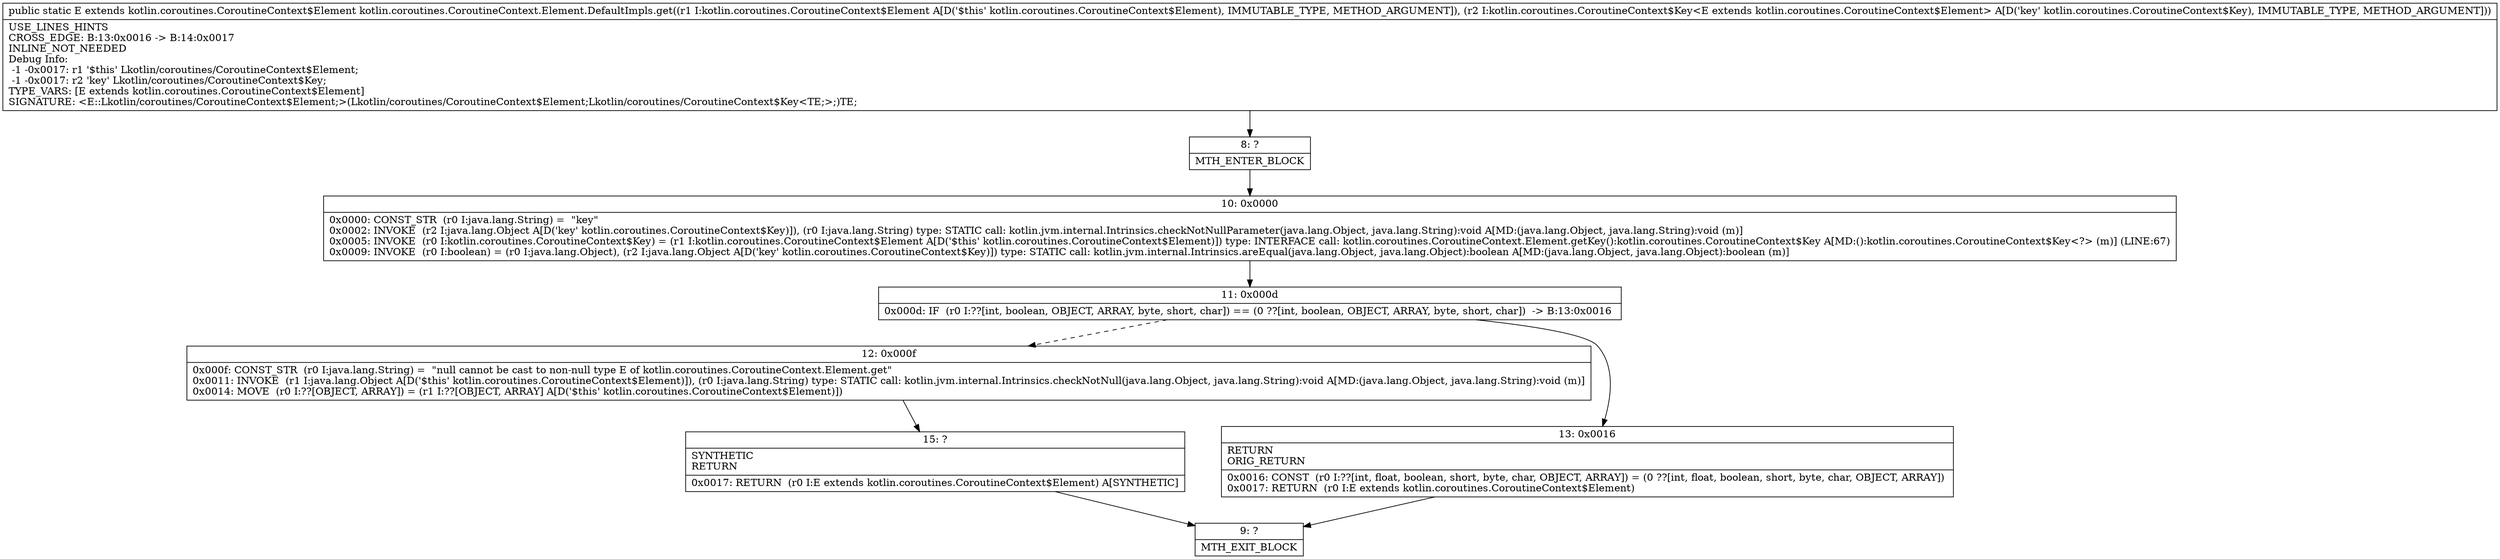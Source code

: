 digraph "CFG forkotlin.coroutines.CoroutineContext.Element.DefaultImpls.get(Lkotlin\/coroutines\/CoroutineContext$Element;Lkotlin\/coroutines\/CoroutineContext$Key;)Lkotlin\/coroutines\/CoroutineContext$Element;" {
Node_8 [shape=record,label="{8\:\ ?|MTH_ENTER_BLOCK\l}"];
Node_10 [shape=record,label="{10\:\ 0x0000|0x0000: CONST_STR  (r0 I:java.lang.String) =  \"key\" \l0x0002: INVOKE  (r2 I:java.lang.Object A[D('key' kotlin.coroutines.CoroutineContext$Key)]), (r0 I:java.lang.String) type: STATIC call: kotlin.jvm.internal.Intrinsics.checkNotNullParameter(java.lang.Object, java.lang.String):void A[MD:(java.lang.Object, java.lang.String):void (m)]\l0x0005: INVOKE  (r0 I:kotlin.coroutines.CoroutineContext$Key) = (r1 I:kotlin.coroutines.CoroutineContext$Element A[D('$this' kotlin.coroutines.CoroutineContext$Element)]) type: INTERFACE call: kotlin.coroutines.CoroutineContext.Element.getKey():kotlin.coroutines.CoroutineContext$Key A[MD:():kotlin.coroutines.CoroutineContext$Key\<?\> (m)] (LINE:67)\l0x0009: INVOKE  (r0 I:boolean) = (r0 I:java.lang.Object), (r2 I:java.lang.Object A[D('key' kotlin.coroutines.CoroutineContext$Key)]) type: STATIC call: kotlin.jvm.internal.Intrinsics.areEqual(java.lang.Object, java.lang.Object):boolean A[MD:(java.lang.Object, java.lang.Object):boolean (m)]\l}"];
Node_11 [shape=record,label="{11\:\ 0x000d|0x000d: IF  (r0 I:??[int, boolean, OBJECT, ARRAY, byte, short, char]) == (0 ??[int, boolean, OBJECT, ARRAY, byte, short, char])  \-\> B:13:0x0016 \l}"];
Node_12 [shape=record,label="{12\:\ 0x000f|0x000f: CONST_STR  (r0 I:java.lang.String) =  \"null cannot be cast to non\-null type E of kotlin.coroutines.CoroutineContext.Element.get\" \l0x0011: INVOKE  (r1 I:java.lang.Object A[D('$this' kotlin.coroutines.CoroutineContext$Element)]), (r0 I:java.lang.String) type: STATIC call: kotlin.jvm.internal.Intrinsics.checkNotNull(java.lang.Object, java.lang.String):void A[MD:(java.lang.Object, java.lang.String):void (m)]\l0x0014: MOVE  (r0 I:??[OBJECT, ARRAY]) = (r1 I:??[OBJECT, ARRAY] A[D('$this' kotlin.coroutines.CoroutineContext$Element)]) \l}"];
Node_15 [shape=record,label="{15\:\ ?|SYNTHETIC\lRETURN\l|0x0017: RETURN  (r0 I:E extends kotlin.coroutines.CoroutineContext$Element) A[SYNTHETIC]\l}"];
Node_9 [shape=record,label="{9\:\ ?|MTH_EXIT_BLOCK\l}"];
Node_13 [shape=record,label="{13\:\ 0x0016|RETURN\lORIG_RETURN\l|0x0016: CONST  (r0 I:??[int, float, boolean, short, byte, char, OBJECT, ARRAY]) = (0 ??[int, float, boolean, short, byte, char, OBJECT, ARRAY]) \l0x0017: RETURN  (r0 I:E extends kotlin.coroutines.CoroutineContext$Element) \l}"];
MethodNode[shape=record,label="{public static E extends kotlin.coroutines.CoroutineContext$Element kotlin.coroutines.CoroutineContext.Element.DefaultImpls.get((r1 I:kotlin.coroutines.CoroutineContext$Element A[D('$this' kotlin.coroutines.CoroutineContext$Element), IMMUTABLE_TYPE, METHOD_ARGUMENT]), (r2 I:kotlin.coroutines.CoroutineContext$Key\<E extends kotlin.coroutines.CoroutineContext$Element\> A[D('key' kotlin.coroutines.CoroutineContext$Key), IMMUTABLE_TYPE, METHOD_ARGUMENT]))  | USE_LINES_HINTS\lCROSS_EDGE: B:13:0x0016 \-\> B:14:0x0017\lINLINE_NOT_NEEDED\lDebug Info:\l  \-1 \-0x0017: r1 '$this' Lkotlin\/coroutines\/CoroutineContext$Element;\l  \-1 \-0x0017: r2 'key' Lkotlin\/coroutines\/CoroutineContext$Key;\lTYPE_VARS: [E extends kotlin.coroutines.CoroutineContext$Element]\lSIGNATURE: \<E::Lkotlin\/coroutines\/CoroutineContext$Element;\>(Lkotlin\/coroutines\/CoroutineContext$Element;Lkotlin\/coroutines\/CoroutineContext$Key\<TE;\>;)TE;\l}"];
MethodNode -> Node_8;Node_8 -> Node_10;
Node_10 -> Node_11;
Node_11 -> Node_12[style=dashed];
Node_11 -> Node_13;
Node_12 -> Node_15;
Node_15 -> Node_9;
Node_13 -> Node_9;
}

